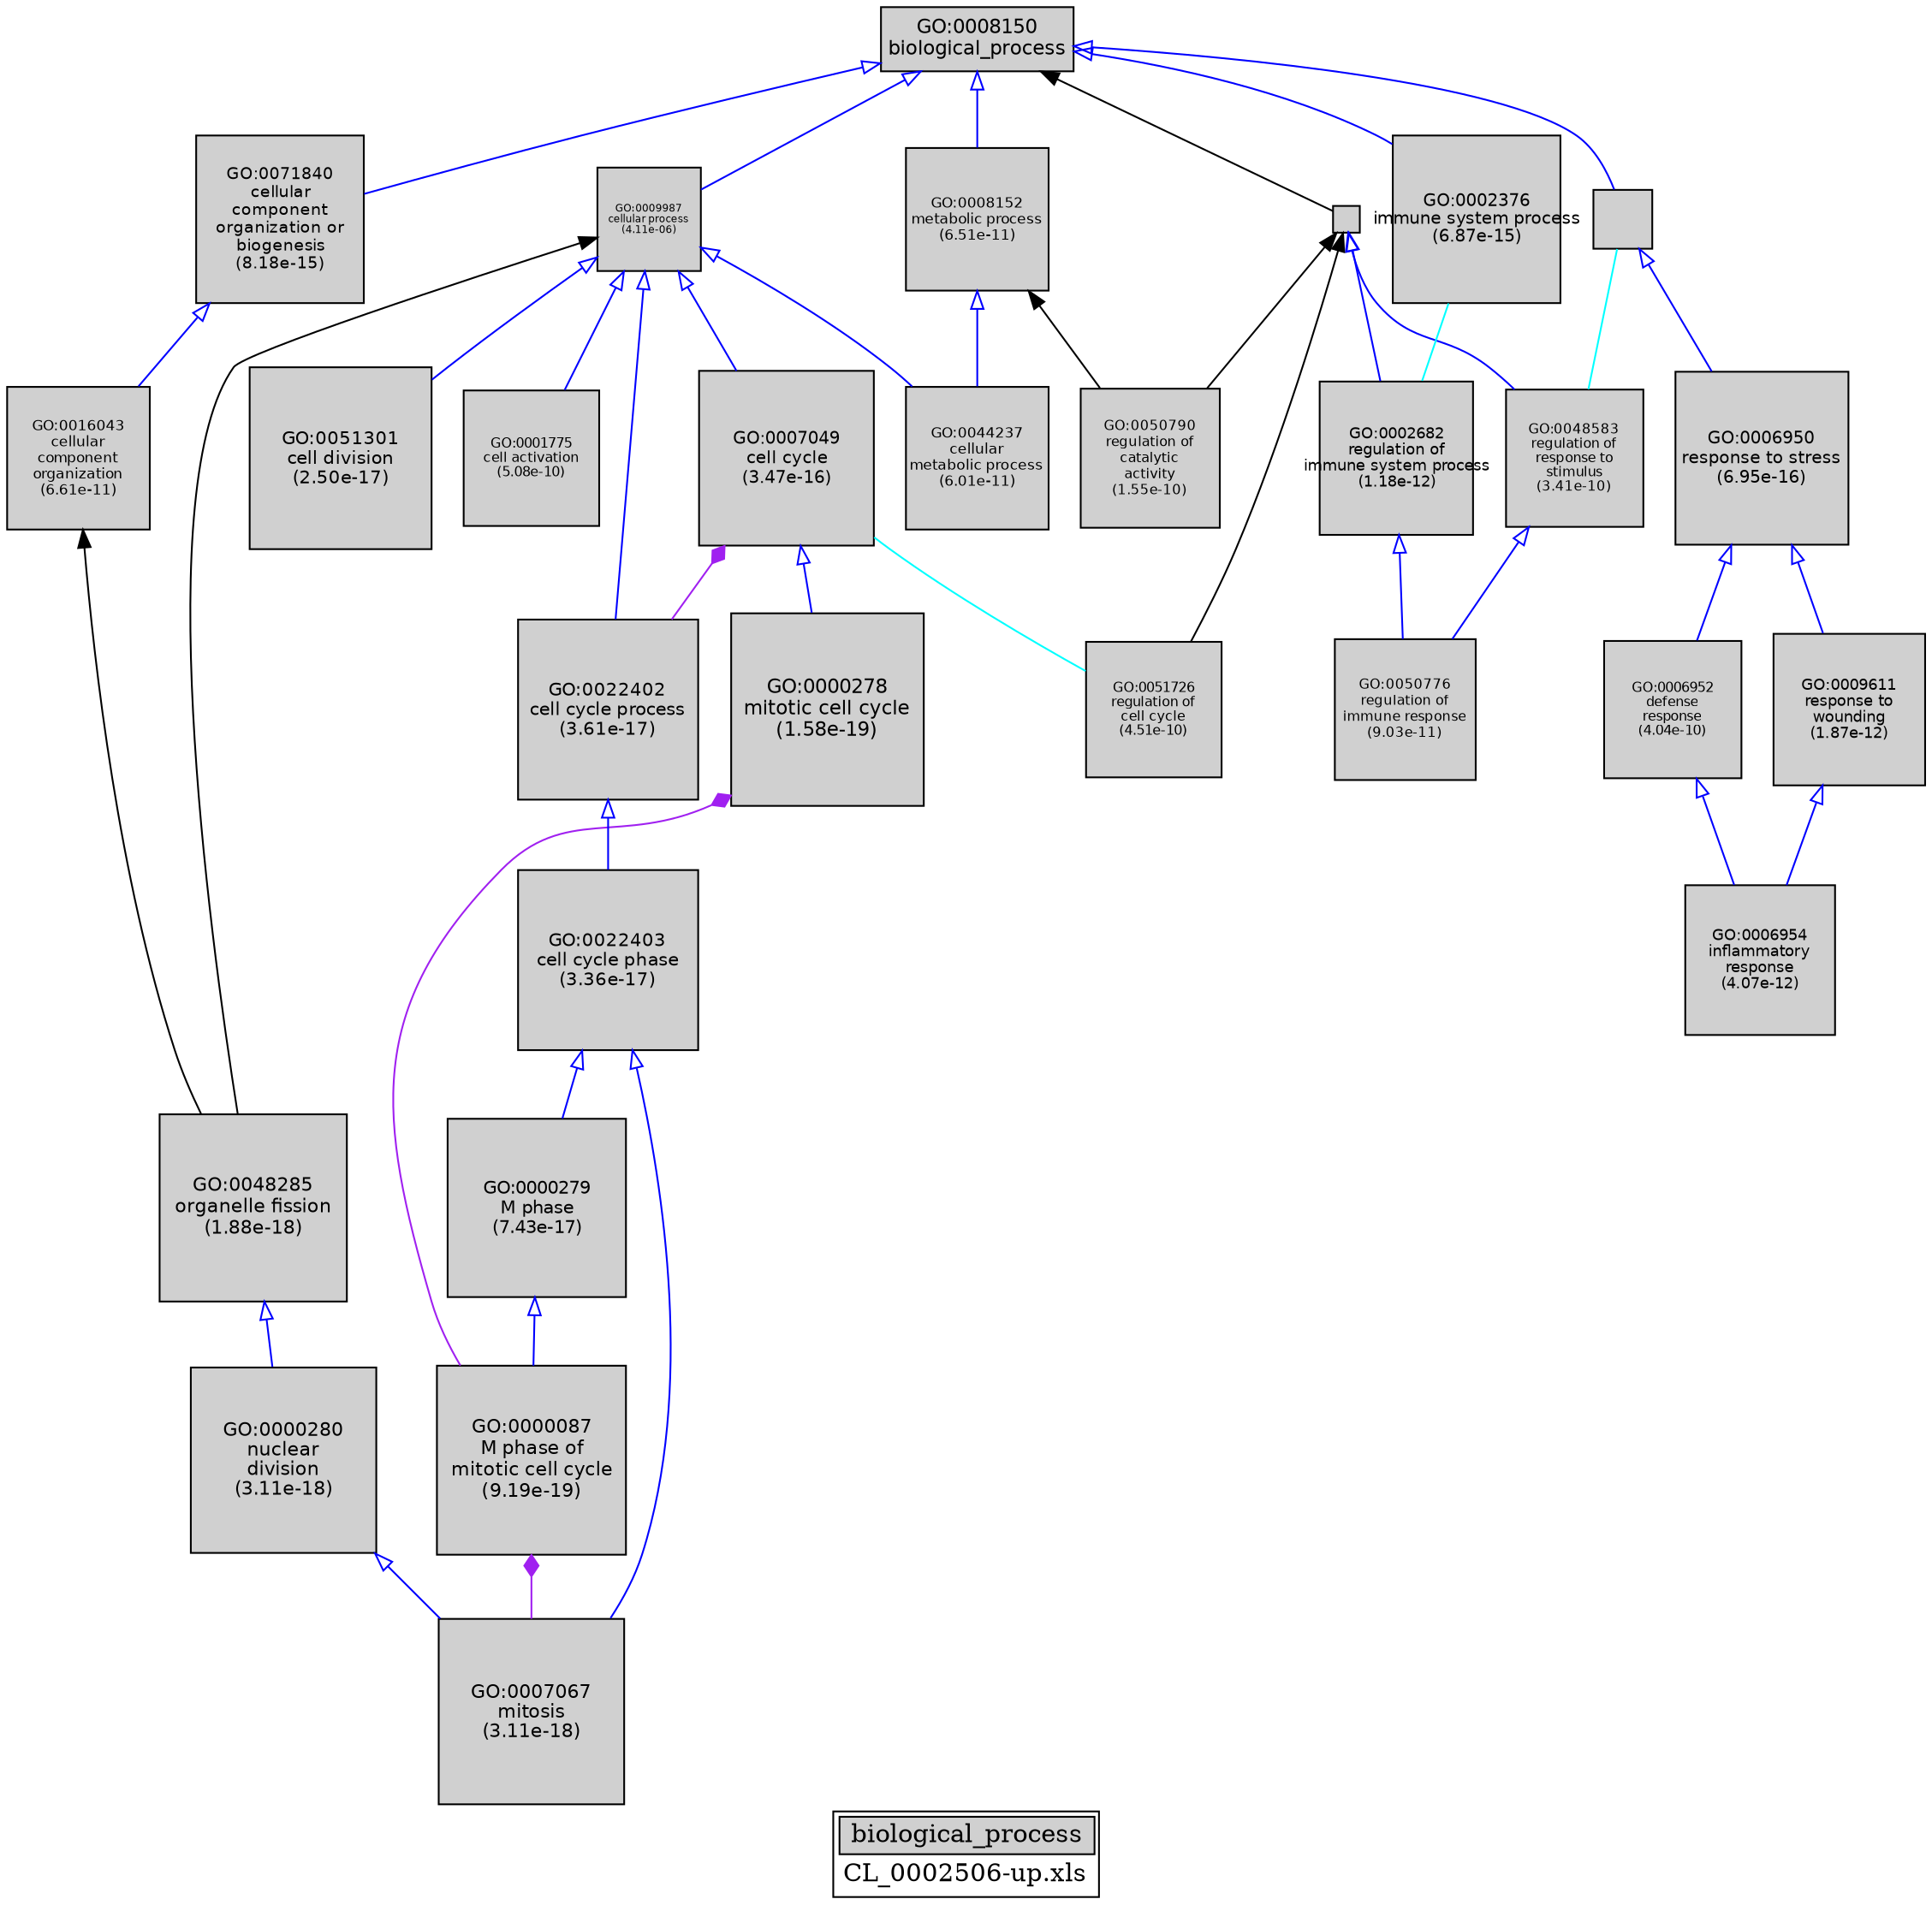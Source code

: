 digraph "biological_process" {
graph [ bgcolor = "#FFFFFF", label = <<TABLE COLOR="black" BGCOLOR="white"><TR><TD COLSPAN="2" BGCOLOR="#D0D0D0"><FONT COLOR="black">biological_process</FONT></TD></TR><TR><TD BORDER="0">CL_0002506-up.xls</TD></TR></TABLE>> ];
node [ fontname = "Helvetica" ];

subgraph "nodes" {

node [ style = "filled", fixedsize = "true", width = 1, shape = "box", fontsize = 9, fillcolor = "#D0D0D0", fontcolor = "black", color = "black" ];

"GO:0051301" [ URL = "#GO:0051301", label = <<TABLE BORDER="0"><TR><TD>GO:0051301<BR/>cell division<BR/>(2.50e-17)</TD></TR></TABLE>>, width = 1.40992467643, shape = "box", fontsize = 10.1514576703, height = 1.40992467643 ];
"GO:0002682" [ URL = "#GO:0002682", label = <<TABLE BORDER="0"><TR><TD>GO:0002682<BR/>regulation of<BR/>immune system process<BR/>(1.18e-12)</TD></TR></TABLE>>, width = 1.19633335071, shape = "box", fontsize = 8.61360012514, height = 1.19633335071 ];
"GO:0007067" [ URL = "#GO:0007067", label = <<TABLE BORDER="0"><TR><TD>GO:0007067<BR/>mitosis<BR/>(3.11e-18)</TD></TR></TABLE>>, width = 1.44769925654, shape = "box", fontsize = 10.4234346471, height = 1.44769925654 ];
"GO:0008152" [ URL = "#GO:0008152", label = <<TABLE BORDER="0"><TR><TD>GO:0008152<BR/>metabolic process<BR/>(6.51e-11)</TD></TR></TABLE>>, width = 1.10617474285, shape = "box", fontsize = 7.96445814855, height = 1.10617474285 ];
"GO:0006952" [ URL = "#GO:0006952", label = <<TABLE BORDER="0"><TR><TD>GO:0006952<BR/>defense<BR/>response<BR/>(4.04e-10)</TD></TR></TABLE>>, width = 1.06260080807, shape = "box", fontsize = 7.65072581813, height = 1.06260080807 ];
"GO:0048285" [ URL = "#GO:0048285", label = <<TABLE BORDER="0"><TR><TD>GO:0048285<BR/>organelle fission<BR/>(1.88e-18)</TD></TR></TABLE>>, width = 1.45667631933, shape = "box", fontsize = 10.4880694991, height = 1.45667631933 ];
"GO:0000279" [ URL = "#GO:0000279", label = <<TABLE BORDER="0"><TR><TD>GO:0000279<BR/>M phase<BR/>(7.43e-17)</TD></TR></TABLE>>, width = 1.3898246658, shape = "box", fontsize = 10.0067375937, height = 1.3898246658 ];
"GO:0016043" [ URL = "#GO:0016043", label = <<TABLE BORDER="0"><TR><TD>GO:0016043<BR/>cellular<BR/>component<BR/>organization<BR/>(6.61e-11)</TD></TR></TABLE>>, width = 1.10580626197, shape = "box", fontsize = 7.96180508615, height = 1.10580626197 ];
"GO:0000280" [ URL = "#GO:0000280", label = <<TABLE BORDER="0"><TR><TD>GO:0000280<BR/>nuclear<BR/>division<BR/>(3.11e-18)</TD></TR></TABLE>>, width = 1.44769925654, shape = "box", fontsize = 10.4234346471, height = 1.44769925654 ];
"GO:0050776" [ URL = "#GO:0050776", label = <<TABLE BORDER="0"><TR><TD>GO:0050776<BR/>regulation of<BR/>immune response<BR/>(9.03e-11)</TD></TR></TABLE>>, width = 1.09849066308, shape = "box", fontsize = 7.90913277421, height = 1.09849066308 ];
"GO:0008150" [ URL = "#GO:0008150", label = <<TABLE BORDER="0"><TR><TD>GO:0008150<BR/>biological_process</TD></TR></TABLE>>, width = 1.5, shape = "box", fontsize = 10.8 ];
"GO:0071840" [ URL = "#GO:0071840", label = <<TABLE BORDER="0"><TR><TD>GO:0071840<BR/>cellular<BR/>component<BR/>organization or<BR/>biogenesis<BR/>(8.18e-15)</TD></TR></TABLE>>, width = 1.29936740191, shape = "box", fontsize = 9.35544529376, height = 1.29936740191 ];
"GO:0048583" [ URL = "#GO:0048583", label = <<TABLE BORDER="0"><TR><TD>GO:0048583<BR/>regulation of<BR/>response to<BR/>stimulus<BR/>(3.41e-10)</TD></TR></TABLE>>, width = 1.06672869211, shape = "box", fontsize = 7.68044658319, height = 1.06672869211 ];
"GO:0050790" [ URL = "#GO:0050790", label = <<TABLE BORDER="0"><TR><TD>GO:0050790<BR/>regulation of<BR/>catalytic<BR/>activity<BR/>(1.55e-10)</TD></TR></TABLE>>, width = 1.08566465416, shape = "box", fontsize = 7.81678550994, height = 1.08566465416 ];
"GO:0000278" [ URL = "#GO:0000278", label = <<TABLE BORDER="0"><TR><TD>GO:0000278<BR/>mitotic cell cycle<BR/>(1.58e-19)</TD></TR></TABLE>>, width = 1.5, shape = "box", fontsize = 10.8, height = 1.5 ];
"GO:0050789" [ URL = "#GO:0050789", label = "", width = 0.21281568986, shape = "box", height = 0.21281568986 ];
"GO:0006954" [ URL = "#GO:0006954", label = <<TABLE BORDER="0"><TR><TD>GO:0006954<BR/>inflammatory<BR/>response<BR/>(4.07e-12)</TD></TR></TABLE>>, width = 1.16919574731, shape = "box", fontsize = 8.41820938064, height = 1.16919574731 ];
"GO:0009987" [ URL = "#GO:0009987", label = <<TABLE BORDER="0"><TR><TD>GO:0009987<BR/>cellular process<BR/>(4.11e-06)</TD></TR></TABLE>>, width = 0.807272712369, shape = "box", fontsize = 5.81236352906, height = 0.807272712369 ];
"GO:0001775" [ URL = "#GO:0001775", label = <<TABLE BORDER="0"><TR><TD>GO:0001775<BR/>cell activation<BR/>(5.08e-10)</TD></TR></TABLE>>, width = 1.05703407449, shape = "box", fontsize = 7.61064533629, height = 1.05703407449 ];
"GO:0009611" [ URL = "#GO:0009611", label = <<TABLE BORDER="0"><TR><TD>GO:0009611<BR/>response to<BR/>wounding<BR/>(1.87e-12)</TD></TR></TABLE>>, width = 1.18630060063, shape = "box", fontsize = 8.54136432457, height = 1.18630060063 ];
"GO:0006950" [ URL = "#GO:0006950", label = <<TABLE BORDER="0"><TR><TD>GO:0006950<BR/>response to stress<BR/>(6.95e-16)</TD></TR></TABLE>>, width = 1.34755522698, shape = "box", fontsize = 9.70239763426, height = 1.34755522698 ];
"GO:0022402" [ URL = "#GO:0022402", label = <<TABLE BORDER="0"><TR><TD>GO:0022402<BR/>cell cycle process<BR/>(3.61e-17)</TD></TR></TABLE>>, width = 1.40320114954, shape = "box", fontsize = 10.1030482767, height = 1.40320114954 ];
"GO:0022403" [ URL = "#GO:0022403", label = <<TABLE BORDER="0"><TR><TD>GO:0022403<BR/>cell cycle phase<BR/>(3.36e-17)</TD></TR></TABLE>>, width = 1.40452931417, shape = "box", fontsize = 10.1126110621, height = 1.40452931417 ];
"GO:0000087" [ URL = "#GO:0000087", label = <<TABLE BORDER="0"><TR><TD>GO:0000087<BR/>M phase of<BR/>mitotic cell cycle<BR/>(9.19e-19)</TD></TR></TABLE>>, width = 1.46931373522, shape = "box", fontsize = 10.5790588936, height = 1.46931373522 ];
"GO:0002376" [ URL = "#GO:0002376", label = <<TABLE BORDER="0"><TR><TD>GO:0002376<BR/>immune system process<BR/>(6.87e-15)</TD></TR></TABLE>>, width = 1.30283018998, shape = "box", fontsize = 9.38037736783, height = 1.30283018998 ];
"GO:0051726" [ URL = "#GO:0051726", label = <<TABLE BORDER="0"><TR><TD>GO:0051726<BR/>regulation of<BR/>cell cycle<BR/>(4.51e-10)</TD></TR></TABLE>>, width = 1.05995768241, shape = "box", fontsize = 7.63169531335, height = 1.05995768241 ];
"GO:0050896" [ URL = "#GO:0050896", label = "", width = 0.458132024298, shape = "box", height = 0.458132024298 ];
"GO:0007049" [ URL = "#GO:0007049", label = <<TABLE BORDER="0"><TR><TD>GO:0007049<BR/>cell cycle<BR/>(3.47e-16)</TD></TR></TABLE>>, width = 1.3608205406, shape = "box", fontsize = 9.79790789235, height = 1.3608205406 ];
"GO:0044237" [ URL = "#GO:0044237", label = <<TABLE BORDER="0"><TR><TD>GO:0044237<BR/>cellular<BR/>metabolic process<BR/>(6.01e-11)</TD></TR></TABLE>>, width = 1.1080238161, shape = "box", fontsize = 7.9777714759, height = 1.1080238161 ];
}
subgraph "edges" {


edge [ dir = "back", weight = 1 ];
subgraph "regulates" {


edge [ color = "cyan", arrowtail = "none" ];
subgraph "positive" {


edge [ color = "green", arrowtail = "vee" ];
}
subgraph "negative" {


edge [ color = "red", arrowtail = "tee" ];
}
"GO:0050896" -> "GO:0048583";
"GO:0002376" -> "GO:0002682";
"GO:0007049" -> "GO:0051726";
}
subgraph "part_of" {


edge [ color = "purple", arrowtail = "diamond", weight = 2.5 ];
"GO:0000087" -> "GO:0007067";
"GO:0000278" -> "GO:0000087";
"GO:0007049" -> "GO:0022402";
}
subgraph "is_a" {


edge [ color = "blue", arrowtail = "empty", weight = 5.0 ];
"GO:0009987" -> "GO:0007049";
"GO:0009987" -> "GO:0001775";
"GO:0000279" -> "GO:0000087";
"GO:0008150" -> "GO:0008152";
"GO:0008152" -> "GO:0044237";
"GO:0022402" -> "GO:0022403";
"GO:0009987" -> "GO:0022402";
"GO:0000280" -> "GO:0007067";
"GO:0006950" -> "GO:0006952";
"GO:0022403" -> "GO:0007067";
"GO:0048583" -> "GO:0050776";
"GO:0008150" -> "GO:0009987";
"GO:0009611" -> "GO:0006954";
"GO:0009987" -> "GO:0051301";
"GO:0022403" -> "GO:0000279";
"GO:0008150" -> "GO:0002376";
"GO:0050789" -> "GO:0048583";
"GO:0008150" -> "GO:0050896";
"GO:0009987" -> "GO:0044237";
"GO:0071840" -> "GO:0016043";
"GO:0050896" -> "GO:0006950";
"GO:0002682" -> "GO:0050776";
"GO:0006952" -> "GO:0006954";
"GO:0008150" -> "GO:0071840";
"GO:0048285" -> "GO:0000280";
"GO:0007049" -> "GO:0000278";
"GO:0050789" -> "GO:0002682";
"GO:0006950" -> "GO:0009611";
}
"GO:0050789" -> "GO:0051726";
"GO:0008150" -> "GO:0050789";
"GO:0016043" -> "GO:0048285";
"GO:0009987" -> "GO:0048285";
"GO:0008152" -> "GO:0050790";
"GO:0050789" -> "GO:0050790";
}
}

